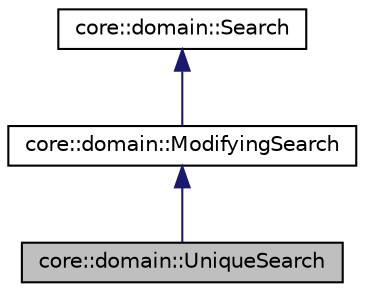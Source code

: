 digraph "core::domain::UniqueSearch"
{
 // LATEX_PDF_SIZE
  edge [fontname="Helvetica",fontsize="10",labelfontname="Helvetica",labelfontsize="10"];
  node [fontname="Helvetica",fontsize="10",shape=record];
  Node1 [label="core::domain::UniqueSearch",height=0.2,width=0.4,color="black", fillcolor="grey75", style="filled", fontcolor="black",tooltip="The class used to perform unique random search. Used for small sets of variables."];
  Node2 -> Node1 [dir="back",color="midnightblue",fontsize="10",style="solid"];
  Node2 [label="core::domain::ModifyingSearch",height=0.2,width=0.4,color="black", fillcolor="white", style="filled",URL="$classcore_1_1domain_1_1ModifyingSearch.html",tooltip="The base class for searches that step by modifying assignment."];
  Node3 -> Node2 [dir="back",color="midnightblue",fontsize="10",style="solid"];
  Node3 [label="core::domain::Search",height=0.2,width=0.4,color="black", fillcolor="white", style="filled",URL="$classcore_1_1domain_1_1Search.html",tooltip="The class representing the sequential search in assignments space."];
}
